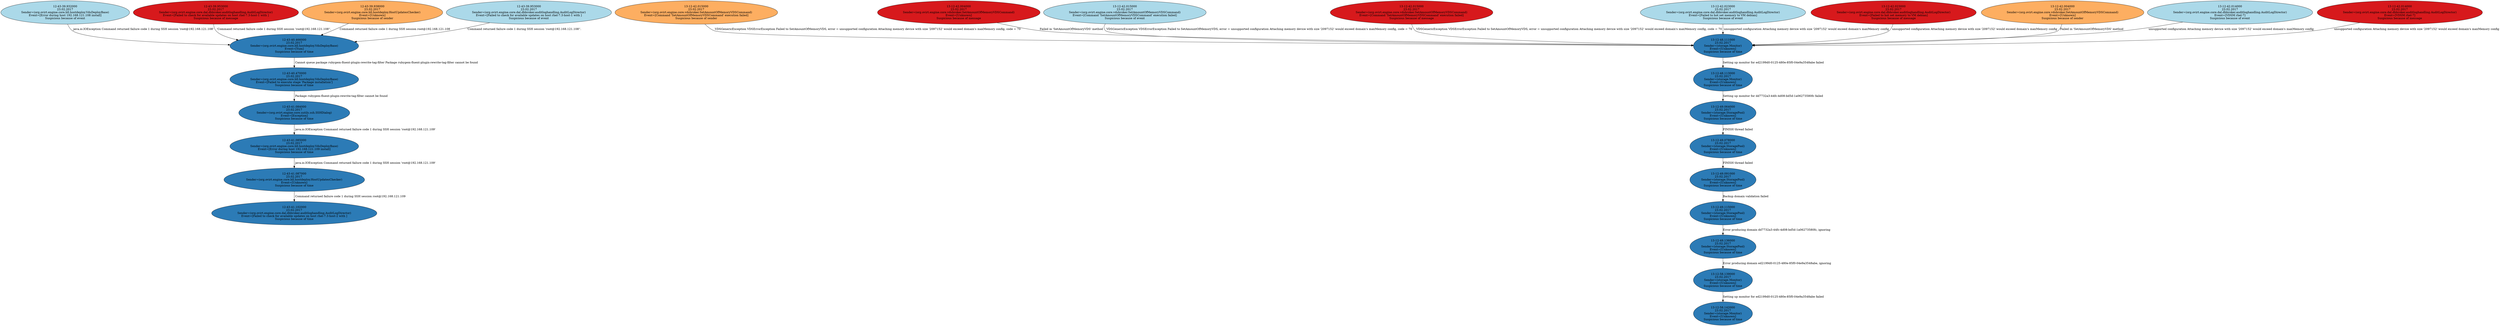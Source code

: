 strict digraph "" {
"12-43-39.932000\n23.02.2017\nSender=(org.ovirt.engine.core.bll.hostdeploy.VdsDeployBase)\nEvent=[Error during host 192.168.121.108 install]\nSuspicious because of event" [colorscheme=rdylbu4, event="Error during host 192.168.121.108 install", fillcolor=3, freq=1, link_type=event, message=" java.io.IOException Command returned failure code 1 during SSH session 'root@192.168.121.108'", sender="org.ovirt.engine.core.bll.hostdeploy.VdsDeployBase", style=filled, thread="pool-7-thread-1", time="12-43-39.932000\n23.02.2017"];
"13-12-58.142000\n23.02.2017\nSender=(storage.Monitor)\nEvent=[Unknown]\nSuspicious because of time" [colorscheme=rdylbu4, event=Unknown, fillcolor=4, freq="0.5", link_type=time, message="Setting up monitor for dd7732a3-44fc-4d08-bd5d-1a06273580fc failed ", sender="storage.Monitor", style=filled, thread="monitor/dd7732a", time="13-12-58.142000\n23.02.2017"];
"13-12-42.015000\n23.02.2017\nSender=(org.ovirt.engine.core.vdsbroker.SetAmountOfMemoryVDSCommand)\nEvent=[Command 'SetAmountOfMemoryVDSCommand' execution failed]\nSuspicious because of sender" [colorscheme=rdylbu4, event="Command 'SetAmountOfMemoryVDSCommand' execution failed", fillcolor=2, freq=2, link_type=sender, message=" VDSGenericException VDSErrorException Failed to SetAmountOfMemoryVDS, error = unsupported configuration Attaching memory device with size '2097152' would exceed domain's maxMemory config, code = 70", sender="org.ovirt.engine.core.vdsbroker.SetAmountOfMemoryVDSCommand", style=filled, thread="default task-101", time="13-12-42.015000\n23.02.2017"];
"13-12-49.064000\n23.02.2017\nSender=(storage.StoragePool)\nEvent=[Unknown]\nSuspicious because of time" [colorscheme=rdylbu4, event=Unknown, fillcolor=4, freq="0.5", link_type=time, message="FINISH thread failed ", sender="storage.StoragePool", style=filled, thread="upgrade/dd7732a", time="13-12-49.064000\n23.02.2017"];
"12-43-41.084000\n23.02.2017\nSender=(org.ovirt.engine.core.uutils.ssh.SSHDialog)\nEvent=[Exception]\nSuspicious because of time" [colorscheme=rdylbu4, event=Exception, fillcolor=4, freq="0.5", link_type=time, message=" java.io.IOException Command returned failure code 1 during SSH session 'root@192.168.121.109'", sender="org.ovirt.engine.core.uutils.ssh.SSHDialog", style=filled, thread="pool-7-thread-2", time="12-43-41.084000\n23.02.2017"];
"12-43-40.466000\n23.02.2017\nSender=(org.ovirt.engine.core.bll.hostdeploy.VdsDeployBase)\nEvent=[Yum]\nSuspicious because of time" [colorscheme=rdylbu4, event=Yum, fillcolor=4, freq="0.5", link_type=time, message=" Cannot queue package rubygem-fluent-plugin-rewrite-tag-filter Package rubygem-fluent-plugin-rewrite-tag-filter cannot be found", sender="org.ovirt.engine.core.bll.hostdeploy.VdsDeployBase", style=filled, thread=VdsDeploy, time="12-43-40.466000\n23.02.2017"];
"13-12-42.004000\n23.02.2017\nSender=(org.ovirt.engine.core.vdsbroker.SetAmountOfMemoryVDSCommand)\nEvent=[Unknown]\nSuspicious because of message" [colorscheme=rdylbu4, event=Unknown, fillcolor=1, freq=1, link_type=message, message="Failed in 'SetAmountOfMemoryVDS' method", sender="org.ovirt.engine.core.vdsbroker.SetAmountOfMemoryVDSCommand", style=filled, thread="default task-101", time="13-12-42.004000\n23.02.2017"];
"12-43-41.102000\n23.02.2017\nSender=(org.ovirt.engine.core.dal.dbbroker.auditloghandling.AuditLogDirector)\nEvent=[Failed to check for available updates on host rhel-7.3-host-2 with ]\nSuspicious because of time" [colorscheme=rdylbu4, event="Failed to check for available updates on host rhel-7.3-host-2 with ", fillcolor=4, freq="0.5", link_type=time, message=" 'Command returned failure code 1 during SSH session 'root@192.168.121.109''.", sender="org.ovirt.engine.core.dal.dbbroker.auditloghandling.AuditLogDirector", style=filled, thread="pool-7-thread-2", time="12-43-41.102000\n23.02.2017"];
"13-12-42.015000\n23.02.2017\nSender=(org.ovirt.engine.core.vdsbroker.SetAmountOfMemoryVDSCommand)\nEvent=[Command 'SetAmountOfMemoryVDSCommand' execution failed]\nSuspicious because of event" [colorscheme=rdylbu4, event="Command 'SetAmountOfMemoryVDSCommand' execution failed", fillcolor=3, freq=1, link_type=event, message=" VDSGenericException VDSErrorException Failed to SetAmountOfMemoryVDS, error = unsupported configuration Attaching memory device with size '2097152' would exceed domain's maxMemory config, code = 70", sender="org.ovirt.engine.core.vdsbroker.SetAmountOfMemoryVDSCommand", style=filled, thread="default task-101", time="13-12-42.015000\n23.02.2017"];
"12-43-39.953000\n23.02.2017\nSender=(org.ovirt.engine.core.dal.dbbroker.auditloghandling.AuditLogDirector)\nEvent=[Failed to check for available updates on host rhel-7.3-host-1 with ]\nSuspicious because of message" [colorscheme=rdylbu4, event="Failed to check for available updates on host rhel-7.3-host-1 with ", fillcolor=1, freq=1, link_type=message, message=" 'Command returned failure code 1 during SSH session 'root@192.168.121.108''.", sender="org.ovirt.engine.core.dal.dbbroker.auditloghandling.AuditLogDirector", style=filled, thread="pool-7-thread-1", time="12-43-39.953000\n23.02.2017"];
"13-12-42.015000\n23.02.2017\nSender=(org.ovirt.engine.core.vdsbroker.SetAmountOfMemoryVDSCommand)\nEvent=[Command 'SetAmountOfMemoryVDSCommand' execution failed]\nSuspicious because of message" [colorscheme=rdylbu4, event="Command 'SetAmountOfMemoryVDSCommand' execution failed", fillcolor=1, freq=1, link_type=message, message=" VDSGenericException VDSErrorException Failed to SetAmountOfMemoryVDS, error = unsupported configuration Attaching memory device with size '2097152' would exceed domain's maxMemory config, code = 70", sender="org.ovirt.engine.core.vdsbroker.SetAmountOfMemoryVDSCommand", style=filled, thread="default task-101", time="13-12-42.015000\n23.02.2017"];
"13-12-49.078000\n23.02.2017\nSender=(storage.StoragePool)\nEvent=[Unknown]\nSuspicious because of time" [colorscheme=rdylbu4, event=Unknown, fillcolor=4, freq="0.5", link_type=time, message="FINISH thread failed ", sender="storage.StoragePool", style=filled, thread="upgrade/ed2199d", time="13-12-49.078000\n23.02.2017"];
"12-43-40.470000\n23.02.2017\nSender=(org.ovirt.engine.core.bll.hostdeploy.VdsDeployBase)\nEvent=[Failed to execute stage 'Package installation']\nSuspicious because of time" [colorscheme=rdylbu4, event="Failed to execute stage 'Package installation'", fillcolor=4, freq="0.5", link_type=time, message=" Package rubygem-fluent-plugin-rewrite-tag-filter cannot be found", sender="org.ovirt.engine.core.bll.hostdeploy.VdsDeployBase", style=filled, thread=VdsDeploy, time="12-43-40.470000\n23.02.2017"];
"13-12-42.023000\n23.02.2017\nSender=(org.ovirt.engine.core.dal.dbbroker.auditloghandling.AuditLogDirector)\nEvent=[Failed to hot set memory to VM debian]\nSuspicious because of event" [colorscheme=rdylbu4, event="Failed to hot set memory to VM debian", fillcolor=3, freq=1, link_type=event, message=" unsupported configuration Attaching memory device with size '2097152' would exceed domain's maxMemory config", sender="org.ovirt.engine.core.dal.dbbroker.auditloghandling.AuditLogDirector", style=filled, thread="default task-101", time="13-12-42.023000\n23.02.2017"];
"13-12-49.115000\n23.02.2017\nSender=(storage.StoragePool)\nEvent=[Unknown]\nSuspicious because of time" [colorscheme=rdylbu4, event=Unknown, fillcolor=4, freq="0.5", link_type=time, message="Error producing domain dd7732a3-44fc-4d08-bd5d-1a06273580fc, ignoring ", sender="storage.StoragePool", style=filled, thread="tasks/1", time="13-12-49.115000\n23.02.2017"];
"13-12-42.023000\n23.02.2017\nSender=(org.ovirt.engine.core.dal.dbbroker.auditloghandling.AuditLogDirector)\nEvent=[Failed to hot set memory to VM debian]\nSuspicious because of message" [colorscheme=rdylbu4, event="Failed to hot set memory to VM debian", fillcolor=1, freq=1, link_type=message, message=" unsupported configuration Attaching memory device with size '2097152' would exceed domain's maxMemory config", sender="org.ovirt.engine.core.dal.dbbroker.auditloghandling.AuditLogDirector", style=filled, thread="default task-101", time="13-12-42.023000\n23.02.2017"];
"12-43-41.085000\n23.02.2017\nSender=(org.ovirt.engine.core.bll.hostdeploy.VdsDeployBase)\nEvent=[Error during host 192.168.121.109 install]\nSuspicious because of time" [colorscheme=rdylbu4, event="Error during host 192.168.121.109 install", fillcolor=4, freq="0.5", link_type=time, message=" java.io.IOException Command returned failure code 1 during SSH session 'root@192.168.121.109'", sender="org.ovirt.engine.core.bll.hostdeploy.VdsDeployBase", style=filled, thread="pool-7-thread-2", time="12-43-41.085000\n23.02.2017"];
"13-12-42.004000\n23.02.2017\nSender=(org.ovirt.engine.core.vdsbroker.SetAmountOfMemoryVDSCommand)\nEvent=[Unknown]\nSuspicious because of sender" [colorscheme=rdylbu4, event=Unknown, fillcolor=2, freq=2, link_type=sender, message="Failed in 'SetAmountOfMemoryVDS' method", sender="org.ovirt.engine.core.vdsbroker.SetAmountOfMemoryVDSCommand", style=filled, thread="default task-101", time="13-12-42.004000\n23.02.2017"];
"13-12-49.136000\n23.02.2017\nSender=(storage.StoragePool)\nEvent=[Unknown]\nSuspicious because of time" [colorscheme=rdylbu4, event=Unknown, fillcolor=4, freq="0.5", link_type=time, message="Error producing domain ed2199d0-0125-480e-85f0-04e9a3548abe, ignoring ", sender="storage.StoragePool", style=filled, thread="tasks/1", time="13-12-49.136000\n23.02.2017"];
"13-12-42.014000\n23.02.2017\nSender=(org.ovirt.engine.core.dal.dbbroker.auditloghandling.AuditLogDirector)\nEvent=[VDSM rhel-7]\nSuspicious because of event" [colorscheme=rdylbu4, event="VDSM rhel-7", fillcolor=3, freq=1, link_type=event, message=" unsupported configuration Attaching memory device with size '2097152' would exceed domain's maxMemory config", sender="org.ovirt.engine.core.dal.dbbroker.auditloghandling.AuditLogDirector", style=filled, thread="default task-101", time="13-12-42.014000\n23.02.2017"];
"13-12-48.113000\n23.02.2017\nSender=(storage.Monitor)\nEvent=[Unknown]\nSuspicious because of time" [colorscheme=rdylbu4, event=Unknown, fillcolor=4, freq="0.5", link_type=time, message="Setting up monitor for dd7732a3-44fc-4d08-bd5d-1a06273580fc failed ", sender="storage.Monitor", style=filled, thread="monitor/dd7732a", time="13-12-48.113000\n23.02.2017"];
"12-43-39.938000\n23.02.2017\nSender=(org.ovirt.engine.core.bll.hostdeploy.HostUpdatesChecker)\nEvent=[Unknown]\nSuspicious because of sender" [colorscheme=rdylbu4, event=Unknown, fillcolor=2, freq=4, link_type=sender, message=" Command returned failure code 1 during SSH session root@192.168.121.108", sender="org.ovirt.engine.core.bll.hostdeploy.HostUpdatesChecker", style=filled, thread="pool-7-thread-1", time="12-43-39.938000\n23.02.2017"];
"13-12-48.111000\n23.02.2017\nSender=(storage.Monitor)\nEvent=[Unknown]\nSuspicious because of time" [colorscheme=rdylbu4, event=Unknown, fillcolor=4, freq="0.5", link_type=time, message="Setting up monitor for ed2199d0-0125-480e-85f0-04e9a3548abe failed ", sender="storage.Monitor", style=filled, thread="monitor/ed2199d", time="13-12-48.111000\n23.02.2017"];
"12-43-39.953000\n23.02.2017\nSender=(org.ovirt.engine.core.dal.dbbroker.auditloghandling.AuditLogDirector)\nEvent=[Failed to check for available updates on host rhel-7.3-host-1 with ]\nSuspicious because of event" [colorscheme=rdylbu4, event="Failed to check for available updates on host rhel-7.3-host-1 with ", fillcolor=3, freq=1, link_type=event, message=" 'Command returned failure code 1 during SSH session 'root@192.168.121.108''.", sender="org.ovirt.engine.core.dal.dbbroker.auditloghandling.AuditLogDirector", style=filled, thread="pool-7-thread-1", time="12-43-39.953000\n23.02.2017"];
"13-12-49.091000\n23.02.2017\nSender=(storage.StoragePool)\nEvent=[Unknown]\nSuspicious because of time" [colorscheme=rdylbu4, event=Unknown, fillcolor=4, freq="0.5", link_type=time, message="Backup domain validation failed ", sender="storage.StoragePool", style=filled, thread="tasks/1", time="13-12-49.091000\n23.02.2017"];
"12-43-41.087000\n23.02.2017\nSender=(org.ovirt.engine.core.bll.hostdeploy.HostUpdatesChecker)\nEvent=[Unknown]\nSuspicious because of time" [colorscheme=rdylbu4, event=Unknown, fillcolor=4, freq="0.5", link_type=time, message=" Command returned failure code 1 during SSH session root@192.168.121.109", sender="org.ovirt.engine.core.bll.hostdeploy.HostUpdatesChecker", style=filled, thread="pool-7-thread-2", time="12-43-41.087000\n23.02.2017"];
"13-12-42.014000\n23.02.2017\nSender=(org.ovirt.engine.core.dal.dbbroker.auditloghandling.AuditLogDirector)\nEvent=[VDSM rhel-7]\nSuspicious because of message" [colorscheme=rdylbu4, event="VDSM rhel-7", fillcolor=1, freq=1, link_type=message, message=" unsupported configuration Attaching memory device with size '2097152' would exceed domain's maxMemory config", sender="org.ovirt.engine.core.dal.dbbroker.auditloghandling.AuditLogDirector", style=filled, thread="default task-101", time="13-12-42.014000\n23.02.2017"];
"13-12-58.139000\n23.02.2017\nSender=(storage.Monitor)\nEvent=[Unknown]\nSuspicious because of time" [colorscheme=rdylbu4, event=Unknown, fillcolor=4, freq="0.5", link_type=time, message="Setting up monitor for ed2199d0-0125-480e-85f0-04e9a3548abe failed ", sender="storage.Monitor", style=filled, thread="monitor/ed2199d", time="13-12-58.139000\n23.02.2017"];
"12-43-39.932000\n23.02.2017\nSender=(org.ovirt.engine.core.bll.hostdeploy.VdsDeployBase)\nEvent=[Error during host 192.168.121.108 install]\nSuspicious because of event" -> "12-43-40.466000\n23.02.2017\nSender=(org.ovirt.engine.core.bll.hostdeploy.VdsDeployBase)\nEvent=[Yum]\nSuspicious because of time"  [label=" java.io.IOException Command returned failure code 1 during SSH session 'root@192.168.121.108'"];
"13-12-42.015000\n23.02.2017\nSender=(org.ovirt.engine.core.vdsbroker.SetAmountOfMemoryVDSCommand)\nEvent=[Command 'SetAmountOfMemoryVDSCommand' execution failed]\nSuspicious because of sender" -> "13-12-48.111000\n23.02.2017\nSender=(storage.Monitor)\nEvent=[Unknown]\nSuspicious because of time"  [label=" VDSGenericException VDSErrorException Failed to SetAmountOfMemoryVDS, error = unsupported configuration Attaching memory device with size '2097152' would exceed domain's maxMemory config, code = 70"];
"13-12-49.064000\n23.02.2017\nSender=(storage.StoragePool)\nEvent=[Unknown]\nSuspicious because of time" -> "13-12-49.078000\n23.02.2017\nSender=(storage.StoragePool)\nEvent=[Unknown]\nSuspicious because of time"  [label="FINISH thread failed "];
"12-43-41.084000\n23.02.2017\nSender=(org.ovirt.engine.core.uutils.ssh.SSHDialog)\nEvent=[Exception]\nSuspicious because of time" -> "12-43-41.085000\n23.02.2017\nSender=(org.ovirt.engine.core.bll.hostdeploy.VdsDeployBase)\nEvent=[Error during host 192.168.121.109 install]\nSuspicious because of time"  [label=" java.io.IOException Command returned failure code 1 during SSH session 'root@192.168.121.109'"];
"12-43-40.466000\n23.02.2017\nSender=(org.ovirt.engine.core.bll.hostdeploy.VdsDeployBase)\nEvent=[Yum]\nSuspicious because of time" -> "12-43-40.470000\n23.02.2017\nSender=(org.ovirt.engine.core.bll.hostdeploy.VdsDeployBase)\nEvent=[Failed to execute stage 'Package installation']\nSuspicious because of time"  [label=" Cannot queue package rubygem-fluent-plugin-rewrite-tag-filter Package rubygem-fluent-plugin-rewrite-tag-filter cannot be found"];
"13-12-42.004000\n23.02.2017\nSender=(org.ovirt.engine.core.vdsbroker.SetAmountOfMemoryVDSCommand)\nEvent=[Unknown]\nSuspicious because of message" -> "13-12-48.111000\n23.02.2017\nSender=(storage.Monitor)\nEvent=[Unknown]\nSuspicious because of time"  [label="Failed in 'SetAmountOfMemoryVDS' method"];
"13-12-42.015000\n23.02.2017\nSender=(org.ovirt.engine.core.vdsbroker.SetAmountOfMemoryVDSCommand)\nEvent=[Command 'SetAmountOfMemoryVDSCommand' execution failed]\nSuspicious because of event" -> "13-12-48.111000\n23.02.2017\nSender=(storage.Monitor)\nEvent=[Unknown]\nSuspicious because of time"  [label=" VDSGenericException VDSErrorException Failed to SetAmountOfMemoryVDS, error = unsupported configuration Attaching memory device with size '2097152' would exceed domain's maxMemory config, code = 70"];
"12-43-39.953000\n23.02.2017\nSender=(org.ovirt.engine.core.dal.dbbroker.auditloghandling.AuditLogDirector)\nEvent=[Failed to check for available updates on host rhel-7.3-host-1 with ]\nSuspicious because of message" -> "12-43-40.466000\n23.02.2017\nSender=(org.ovirt.engine.core.bll.hostdeploy.VdsDeployBase)\nEvent=[Yum]\nSuspicious because of time"  [label=" 'Command returned failure code 1 during SSH session 'root@192.168.121.108''."];
"12-43-41.087000\n23.02.2017\nSender=(org.ovirt.engine.core.bll.hostdeploy.HostUpdatesChecker)\nEvent=[Unknown]\nSuspicious because of time" -> "12-43-41.102000\n23.02.2017\nSender=(org.ovirt.engine.core.dal.dbbroker.auditloghandling.AuditLogDirector)\nEvent=[Failed to check for available updates on host rhel-7.3-host-2 with ]\nSuspicious because of time"  [label=" Command returned failure code 1 during SSH session root@192.168.121.109"];
"13-12-42.015000\n23.02.2017\nSender=(org.ovirt.engine.core.vdsbroker.SetAmountOfMemoryVDSCommand)\nEvent=[Command 'SetAmountOfMemoryVDSCommand' execution failed]\nSuspicious because of message" -> "13-12-48.111000\n23.02.2017\nSender=(storage.Monitor)\nEvent=[Unknown]\nSuspicious because of time"  [label=" VDSGenericException VDSErrorException Failed to SetAmountOfMemoryVDS, error = unsupported configuration Attaching memory device with size '2097152' would exceed domain's maxMemory config, code = 70"];
"13-12-49.078000\n23.02.2017\nSender=(storage.StoragePool)\nEvent=[Unknown]\nSuspicious because of time" -> "13-12-49.091000\n23.02.2017\nSender=(storage.StoragePool)\nEvent=[Unknown]\nSuspicious because of time"  [label="FINISH thread failed "];
"12-43-40.470000\n23.02.2017\nSender=(org.ovirt.engine.core.bll.hostdeploy.VdsDeployBase)\nEvent=[Failed to execute stage 'Package installation']\nSuspicious because of time" -> "12-43-41.084000\n23.02.2017\nSender=(org.ovirt.engine.core.uutils.ssh.SSHDialog)\nEvent=[Exception]\nSuspicious because of time"  [label=" Package rubygem-fluent-plugin-rewrite-tag-filter cannot be found"];
"13-12-42.023000\n23.02.2017\nSender=(org.ovirt.engine.core.dal.dbbroker.auditloghandling.AuditLogDirector)\nEvent=[Failed to hot set memory to VM debian]\nSuspicious because of event" -> "13-12-48.111000\n23.02.2017\nSender=(storage.Monitor)\nEvent=[Unknown]\nSuspicious because of time"  [label=" unsupported configuration Attaching memory device with size '2097152' would exceed domain's maxMemory config"];
"13-12-49.115000\n23.02.2017\nSender=(storage.StoragePool)\nEvent=[Unknown]\nSuspicious because of time" -> "13-12-49.136000\n23.02.2017\nSender=(storage.StoragePool)\nEvent=[Unknown]\nSuspicious because of time"  [label="Error producing domain dd7732a3-44fc-4d08-bd5d-1a06273580fc, ignoring "];
"12-43-39.938000\n23.02.2017\nSender=(org.ovirt.engine.core.bll.hostdeploy.HostUpdatesChecker)\nEvent=[Unknown]\nSuspicious because of sender" -> "12-43-40.466000\n23.02.2017\nSender=(org.ovirt.engine.core.bll.hostdeploy.VdsDeployBase)\nEvent=[Yum]\nSuspicious because of time"  [label=" Command returned failure code 1 during SSH session root@192.168.121.108"];
"12-43-41.085000\n23.02.2017\nSender=(org.ovirt.engine.core.bll.hostdeploy.VdsDeployBase)\nEvent=[Error during host 192.168.121.109 install]\nSuspicious because of time" -> "12-43-41.087000\n23.02.2017\nSender=(org.ovirt.engine.core.bll.hostdeploy.HostUpdatesChecker)\nEvent=[Unknown]\nSuspicious because of time"  [label=" java.io.IOException Command returned failure code 1 during SSH session 'root@192.168.121.109'"];
"13-12-42.004000\n23.02.2017\nSender=(org.ovirt.engine.core.vdsbroker.SetAmountOfMemoryVDSCommand)\nEvent=[Unknown]\nSuspicious because of sender" -> "13-12-48.111000\n23.02.2017\nSender=(storage.Monitor)\nEvent=[Unknown]\nSuspicious because of time"  [label="Failed in 'SetAmountOfMemoryVDS' method"];
"13-12-49.136000\n23.02.2017\nSender=(storage.StoragePool)\nEvent=[Unknown]\nSuspicious because of time" -> "13-12-58.139000\n23.02.2017\nSender=(storage.Monitor)\nEvent=[Unknown]\nSuspicious because of time"  [label="Error producing domain ed2199d0-0125-480e-85f0-04e9a3548abe, ignoring "];
"13-12-42.014000\n23.02.2017\nSender=(org.ovirt.engine.core.dal.dbbroker.auditloghandling.AuditLogDirector)\nEvent=[VDSM rhel-7]\nSuspicious because of event" -> "13-12-48.111000\n23.02.2017\nSender=(storage.Monitor)\nEvent=[Unknown]\nSuspicious because of time"  [label=" unsupported configuration Attaching memory device with size '2097152' would exceed domain's maxMemory config"];
"13-12-48.113000\n23.02.2017\nSender=(storage.Monitor)\nEvent=[Unknown]\nSuspicious because of time" -> "13-12-49.064000\n23.02.2017\nSender=(storage.StoragePool)\nEvent=[Unknown]\nSuspicious because of time"  [label="Setting up monitor for dd7732a3-44fc-4d08-bd5d-1a06273580fc failed "];
"13-12-42.023000\n23.02.2017\nSender=(org.ovirt.engine.core.dal.dbbroker.auditloghandling.AuditLogDirector)\nEvent=[Failed to hot set memory to VM debian]\nSuspicious because of message" -> "13-12-48.111000\n23.02.2017\nSender=(storage.Monitor)\nEvent=[Unknown]\nSuspicious because of time"  [label=" unsupported configuration Attaching memory device with size '2097152' would exceed domain's maxMemory config"];
"13-12-48.111000\n23.02.2017\nSender=(storage.Monitor)\nEvent=[Unknown]\nSuspicious because of time" -> "13-12-48.113000\n23.02.2017\nSender=(storage.Monitor)\nEvent=[Unknown]\nSuspicious because of time"  [label="Setting up monitor for ed2199d0-0125-480e-85f0-04e9a3548abe failed "];
"13-12-49.091000\n23.02.2017\nSender=(storage.StoragePool)\nEvent=[Unknown]\nSuspicious because of time" -> "13-12-49.115000\n23.02.2017\nSender=(storage.StoragePool)\nEvent=[Unknown]\nSuspicious because of time"  [label="Backup domain validation failed "];
"12-43-39.953000\n23.02.2017\nSender=(org.ovirt.engine.core.dal.dbbroker.auditloghandling.AuditLogDirector)\nEvent=[Failed to check for available updates on host rhel-7.3-host-1 with ]\nSuspicious because of event" -> "12-43-40.466000\n23.02.2017\nSender=(org.ovirt.engine.core.bll.hostdeploy.VdsDeployBase)\nEvent=[Yum]\nSuspicious because of time"  [label=" 'Command returned failure code 1 during SSH session 'root@192.168.121.108''."];
"13-12-42.014000\n23.02.2017\nSender=(org.ovirt.engine.core.dal.dbbroker.auditloghandling.AuditLogDirector)\nEvent=[VDSM rhel-7]\nSuspicious because of message" -> "13-12-48.111000\n23.02.2017\nSender=(storage.Monitor)\nEvent=[Unknown]\nSuspicious because of time"  [label=" unsupported configuration Attaching memory device with size '2097152' would exceed domain's maxMemory config"];
"13-12-58.139000\n23.02.2017\nSender=(storage.Monitor)\nEvent=[Unknown]\nSuspicious because of time" -> "13-12-58.142000\n23.02.2017\nSender=(storage.Monitor)\nEvent=[Unknown]\nSuspicious because of time"  [label="Setting up monitor for ed2199d0-0125-480e-85f0-04e9a3548abe failed "];
}
